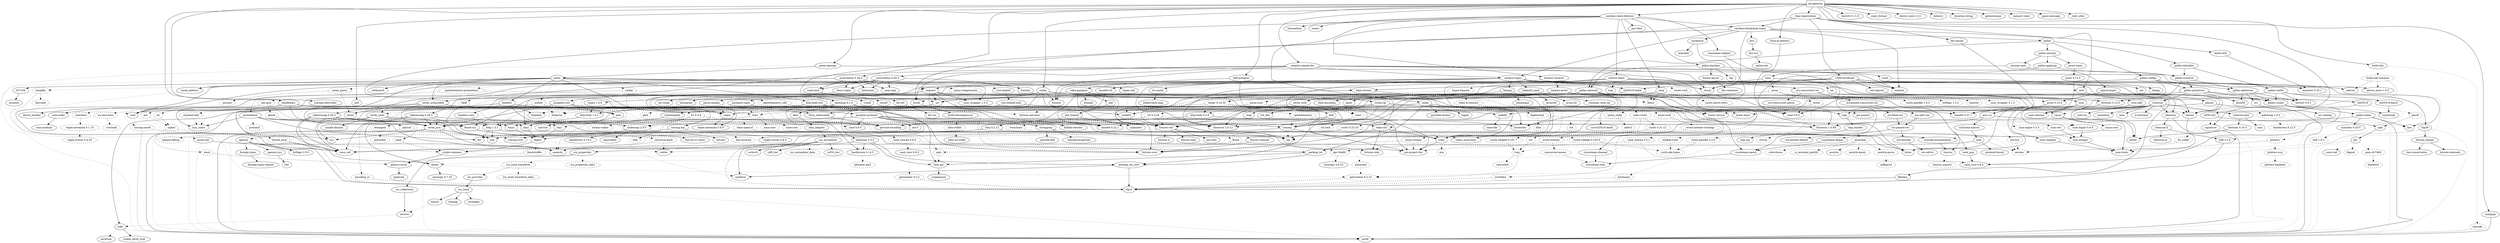 digraph {
    0 [ label = "cat-gateway" shape = box]
    1 [ label = "anyhow" ]
    2 [ label = "base64 0.22.1" ]
    3 [ label = "bb8" ]
    4 [ label = "bb8-postgres" ]
    5 [ label = "bech32 0.11.0" ]
    6 [ label = "blake2b_simd" ]
    7 [ label = "build-info" ]
    8 [ label = "bytes" ]
    9 [ label = "c509-certificate" ]
    10 [ label = "cardano-blockchain-types" ]
    11 [ label = "cardano-chain-follower" ]
    12 [ label = "catalyst-signed-doc" ]
    13 [ label = "catalyst-types" ]
    14 [ label = "chrono" ]
    15 [ label = "clap" ]
    16 [ label = "const_format" ]
    17 [ label = "cpu-time" ]
    18 [ label = "crossbeam-skiplist" ]
    19 [ label = "dashmap 6.1.0" ]
    20 [ label = "derive_more 2.0.1" ]
    21 [ label = "dotenvy" ]
    22 [ label = "duration-string" ]
    23 [ label = "ed25519-dalek" ]
    24 [ label = "futures" ]
    25 [ label = "gethostname" ]
    26 [ label = "handlebars" ]
    27 [ label = "hex" ]
    28 [ label = "jsonschema 0.26.2" ]
    29 [ label = "local-ip-address" ]
    30 [ label = "memory-stats" ]
    31 [ label = "mime" ]
    32 [ label = "minijinja" ]
    33 [ label = "moka" ]
    34 [ label = "num-bigint 0.4.6" ]
    35 [ label = "num-traits" ]
    36 [ label = "oid-registry" ]
    37 [ label = "openssl" ]
    38 [ label = "pallas" ]
    39 [ label = "pallas-traverse" ]
    40 [ label = "panic-message" ]
    41 [ label = "poem" ]
    42 [ label = "poem-openapi" ]
    43 [ label = "prometheus" ]
    44 [ label = "rand 0.8.5" ]
    45 [ label = "rayon" ]
    46 [ label = "rbac-registration" ]
    47 [ label = "regex" ]
    48 [ label = "rust-embed" ]
    49 [ label = "scylla" ]
    50 [ label = "serde" ]
    51 [ label = "serde_json" ]
    52 [ label = "stats_alloc" ]
    53 [ label = "strum" ]
    54 [ label = "thiserror 1.0.69" ]
    55 [ label = "tokio" ]
    56 [ label = "tokio-postgres" ]
    57 [ label = "tracing" ]
    58 [ label = "tracing-subscriber" ]
    59 [ label = "ulid" ]
    60 [ label = "url" ]
    61 [ label = "uuid" ]
    62 [ label = "x509-cert" ]
    63 [ label = "futures-util" ]
    64 [ label = "parking_lot" ]
    65 [ label = "arrayref" ]
    66 [ label = "arrayvec" ]
    67 [ label = "constant_time_eq" ]
    68 [ label = "bincode" style = dashed]
    69 [ label = "build-info-common" style = dashed]
    70 [ label = "asn1-rs" ]
    71 [ label = "bimap" ]
    72 [ label = "minicbor 0.25.1" ]
    73 [ label = "oid" ]
    74 [ label = "once_cell" ]
    75 [ label = "thiserror 2.0.12" ]
    76 [ label = "cbork-utils" ]
    77 [ label = "dirs" ]
    78 [ label = "ouroboros" ]
    79 [ label = "crossbeam-channel" ]
    80 [ label = "crossbeam-epoch" ]
    81 [ label = "hickory-resolver" ]
    82 [ label = "http 1.3.1" ]
    83 [ label = "humantime" ]
    84 [ label = "memx" ]
    85 [ label = "mithril-client" ]
    86 [ label = "pallas-crypto" ]
    87 [ label = "pallas-hardano" ]
    88 [ label = "tar" ]
    89 [ label = "tracing-log" ]
    90 [ label = "ureq" ]
    91 [ label = "zstd" ]
    92 [ label = "brotli" ]
    93 [ label = "coset" ]
    94 [ label = "jsonpath-rust" ]
    95 [ label = "jsonschema 0.28.3" ]
    96 [ label = "base64-url" ]
    97 [ label = "fluent-uri" ]
    98 [ label = "fmmap" ]
    99 [ label = "orx-concurrent-vec" ]
    100 [ label = "clap_builder" ]
    101 [ label = "crossbeam-utils" ]
    102 [ label = "cfg-if" ]
    103 [ label = "hashbrown 0.14.5" ]
    104 [ label = "lock_api" ]
    105 [ label = "parking_lot_core" ]
    106 [ label = "curve25519-dalek" ]
    107 [ label = "ed25519" ]
    108 [ label = "rand_core 0.6.4" ]
    109 [ label = "sha2" ]
    110 [ label = "subtle" ]
    111 [ label = "zeroize" style = dashed]
    112 [ label = "futures-channel" ]
    113 [ label = "futures-core" ]
    114 [ label = "futures-executor" style = dashed]
    115 [ label = "futures-io" ]
    116 [ label = "futures-sink" ]
    117 [ label = "futures-task" ]
    118 [ label = "derive_builder" ]
    119 [ label = "log" ]
    120 [ label = "num-order" ]
    121 [ label = "pest" ]
    122 [ label = "ahash" ]
    123 [ label = "bytecount" ]
    124 [ label = "email_address" ]
    125 [ label = "fancy-regex" ]
    126 [ label = "fraction" ]
    127 [ label = "idna" ]
    128 [ label = "itoa" ]
    129 [ label = "num-cmp" ]
    130 [ label = "percent-encoding" ]
    131 [ label = "referencing 0.26.2" ]
    132 [ label = "regex-syntax 0.8.5" ]
    133 [ label = "reqwest" ]
    134 [ label = "uuid-simd" ]
    135 [ label = "async-lock" style = dashed]
    136 [ label = "event-listener" style = dashed]
    137 [ label = "portable-atomic" ]
    138 [ label = "smallvec" ]
    139 [ label = "tagptr" ]
    140 [ label = "num-integer" ]
    141 [ label = "bitflags 2.9.0" ]
    142 [ label = "foreign-types" ]
    143 [ label = "libc" ]
    144 [ label = "openssl-sys" ]
    145 [ label = "pallas-addresses" ]
    146 [ label = "pallas-codec" ]
    147 [ label = "pallas-configs" ]
    148 [ label = "pallas-network" ]
    149 [ label = "pallas-primitives" ]
    150 [ label = "pallas-txbuilder" ]
    151 [ label = "pallas-utxorpc" ]
    152 [ label = "itertools 0.13.0" ]
    153 [ label = "async-compression" style = dashed]
    154 [ label = "cookie" style = dashed]
    155 [ label = "headers" ]
    156 [ label = "http-body-util" ]
    157 [ label = "hyper 1.6.0" ]
    158 [ label = "hyper-util" ]
    159 [ label = "mime_guess" style = dashed]
    160 [ label = "multer" style = dashed]
    161 [ label = "opentelemetry" style = dashed]
    162 [ label = "opentelemetry-prometheus" style = dashed]
    163 [ label = "pin-project-lite" ]
    164 [ label = "quick-xml" ]
    165 [ label = "rfc7239" ]
    166 [ label = "serde_urlencoded" ]
    167 [ label = "serde_yaml" ]
    168 [ label = "sync_wrapper 1.0.2" ]
    169 [ label = "tempfile" style = dashed]
    170 [ label = "time" style = dashed]
    171 [ label = "tokio-stream" ]
    172 [ label = "tokio-util" ]
    173 [ label = "wildmatch" ]
    174 [ label = "derive_more 1.0.0" ]
    175 [ label = "indexmap 2.8.0" ]
    176 [ label = "fnv" ]
    177 [ label = "lazy_static" ]
    178 [ label = "memchr" ]
    179 [ label = "protobuf" style = dashed]
    180 [ label = "rand_chacha 0.3.1" style = dashed]
    181 [ label = "either" ]
    182 [ label = "rayon-core" ]
    183 [ label = "der-parser" ]
    184 [ label = "aho-corasick" style = dashed]
    185 [ label = "regex-automata 0.4.9" ]
    186 [ label = "rust-embed-utils" ]
    187 [ label = "walkdir" ]
    188 [ label = "arc-swap" ]
    189 [ label = "byteorder" ]
    190 [ label = "dashmap 5.5.3" ]
    191 [ label = "histogram" ]
    192 [ label = "lz4_flex" ]
    193 [ label = "rand_pcg" ]
    194 [ label = "scylla-cql" ]
    195 [ label = "snap" ]
    196 [ label = "socket2" ]
    197 [ label = "tokio-openssl" style = dashed]
    198 [ label = "ryu" ]
    199 [ label = "mio" style = dashed]
    200 [ label = "fallible-iterator" ]
    201 [ label = "phf" ]
    202 [ label = "postgres-protocol" ]
    203 [ label = "postgres-types" ]
    204 [ label = "rand 0.9.0" ]
    205 [ label = "whoami" ]
    206 [ label = "tracing-core" ]
    207 [ label = "matchers" style = dashed]
    208 [ label = "nu-ansi-term" style = dashed]
    209 [ label = "sharded-slab" style = dashed]
    210 [ label = "thread_local" style = dashed]
    211 [ label = "tracing-serde" style = dashed]
    212 [ label = "form_urlencoded" ]
    213 [ label = "const-oid" ]
    214 [ label = "der" ]
    215 [ label = "sha1" ]
    216 [ label = "signature" ]
    217 [ label = "spki" ]
    218 [ label = "tls_codec" style = dashed]
    219 [ label = "pin-utils" ]
    220 [ label = "slab" style = dashed]
    221 [ label = "semver" ]
    222 [ label = "nom" ]
    223 [ label = "rusticata-macros" ]
    224 [ label = "half 2.5.0" ]
    225 [ label = "dirs-sys" ]
    226 [ label = "aliasable" ]
    227 [ label = "static_assertions" ]
    228 [ label = "hickory-proto" ]
    229 [ label = "lru-cache" ]
    230 [ label = "resolv-conf" style = dashed]
    231 [ label = "rustls 0.21.12" style = dashed]
    232 [ label = "tokio-rustls" style = dashed]
    233 [ label = "flate2" style = dashed]
    234 [ label = "flume" style = dashed]
    235 [ label = "slog" ]
    236 [ label = "cryptoxide" ]
    237 [ label = "binary-layout" ]
    238 [ label = "tap" ]
    239 [ label = "filetime" ]
    240 [ label = "rustls 0.23.25" style = dashed]
    241 [ label = "rustls-native-certs" style = dashed]
    242 [ label = "rustls-pki-types" style = dashed]
    243 [ label = "webpki-roots" style = dashed]
    244 [ label = "zstd-safe" ]
    245 [ label = "alloc-no-stdlib" ]
    246 [ label = "alloc-stdlib" style = dashed]
    247 [ label = "brotli-decompressor" ]
    248 [ label = "ciborium" ]
    249 [ label = "ciborium-io" ]
    250 [ label = "referencing 0.28.3" ]
    251 [ label = "borrow-or-share" ]
    252 [ label = "ref-cast" ]
    253 [ label = "fs4" style = dashed]
    254 [ label = "memmap2" ]
    255 [ label = "parse-display" ]
    256 [ label = "orx-concurrent-option" ]
    257 [ label = "orx-fixed-vec" ]
    258 [ label = "orx-pinned-concurrent-col" ]
    259 [ label = "orx-pinned-vec" ]
    260 [ label = "orx-pseudo-default" ]
    261 [ label = "orx-split-vec" ]
    262 [ label = "anstream" style = dashed]
    263 [ label = "anstyle" ]
    264 [ label = "clap_lex" ]
    265 [ label = "strsim" style = dashed]
    266 [ label = "allocator-api2" style = dashed]
    267 [ label = "scopeguard" ]
    268 [ label = "digest" ]
    269 [ label = "pkcs8" style = dashed]
    270 [ label = "getrandom 0.2.15" style = dashed]
    271 [ label = "num-modular" ]
    272 [ label = "ucd-trie" ]
    273 [ label = "zerocopy 0.7.35" ]
    274 [ label = "bit-set" ]
    275 [ label = "num" ]
    276 [ label = "idna_adapter" ]
    277 [ label = "utf8_iter" ]
    278 [ label = "tower-service" ]
    279 [ label = "outref" ]
    280 [ label = "vsimd" ]
    281 [ label = "event-listener-strategy" style = dashed]
    282 [ label = "concurrent-queue" style = dashed]
    283 [ label = "foreign-types-shared" ]
    284 [ label = "base58" ]
    285 [ label = "bech32 0.9.1" ]
    286 [ label = "crc" ]
    287 [ label = "minicbor 0.20.0" ]
    288 [ label = "num-rational" ]
    289 [ label = "serde_with" ]
    290 [ label = "criterion" ]
    291 [ label = "pallas-wallet" ]
    292 [ label = "pallas-applying" ]
    293 [ label = "prost-types" ]
    294 [ label = "utxorpc-spec" ]
    295 [ label = "aes-gcm" style = dashed]
    296 [ label = "hkdf" style = dashed]
    297 [ label = "hmac" ]
    298 [ label = "base64 0.21.7" ]
    299 [ label = "headers-core" ]
    300 [ label = "httpdate" ]
    301 [ label = "http-body 1.0.1" ]
    302 [ label = "h2 0.4.8" style = dashed]
    303 [ label = "httparse" style = dashed]
    304 [ label = "want" style = dashed]
    305 [ label = "unicase" style = dashed]
    306 [ label = "encoding_rs" style = dashed]
    307 [ label = "spin" style = dashed]
    308 [ label = "opentelemetry_sdk" style = dashed]
    309 [ label = "uncased" ]
    310 [ label = "unsafe-libyaml" ]
    311 [ label = "fastrand" style = dashed]
    312 [ label = "deranged" style = dashed]
    313 [ label = "num-conv" style = dashed]
    314 [ label = "powerfmt" style = dashed]
    315 [ label = "time-core" style = dashed]
    316 [ label = "equivalent" ]
    317 [ label = "hashbrown 0.15.2" ]
    318 [ label = "ppv-lite86" style = dashed]
    319 [ label = "crossbeam-deque" ]
    320 [ label = "same-file" ]
    321 [ label = "twox-hash" style = dashed]
    322 [ label = "bigdecimal" style = dashed]
    323 [ label = "num-bigint 0.3.3" style = dashed]
    324 [ label = "secrecy" style = dashed]
    325 [ label = "stable_deref_trait" ]
    326 [ label = "yoke" ]
    327 [ label = "phf_shared" ]
    328 [ label = "md-5" ]
    329 [ label = "stringprep" ]
    330 [ label = "rand_chacha 0.9.0" style = dashed]
    331 [ label = "rand_core 0.9.3" ]
    332 [ label = "zerocopy 0.8.23" ]
    333 [ label = "regex-automata 0.1.10" style = dashed]
    334 [ label = "overload" style = dashed]
    335 [ label = "flagset" style = dashed]
    336 [ label = "pem-rfc7468" style = dashed]
    337 [ label = "base64ct" style = dashed]
    338 [ label = "minimal-lexical" ]
    339 [ label = "option-ext" ]
    340 [ label = "data-encoding" ]
    341 [ label = "ipnet" ]
    342 [ label = "rustls-pemfile 1.0.4" style = dashed]
    343 [ label = "tinyvec" ]
    344 [ label = "linked-hash-map" ]
    345 [ label = "hostname" style = dashed]
    346 [ label = "ring" style = dashed]
    347 [ label = "rustls-webpki 0.101.7" style = dashed]
    348 [ label = "sct" style = dashed]
    349 [ label = "crc32fast" style = dashed]
    350 [ label = "miniz_oxide" style = dashed]
    351 [ label = "nanorand" style = dashed]
    352 [ label = "doc-comment" ]
    353 [ label = "rustls-webpki 0.103.0" style = dashed]
    354 [ label = "rustls-pemfile 2.2.0" style = dashed]
    355 [ label = "zstd-sys" ]
    356 [ label = "ciborium-ll" ]
    357 [ label = "orx-iterable" ]
    358 [ label = "anstyle-parse" style = dashed]
    359 [ label = "anstyle-query" style = dashed]
    360 [ label = "colorchoice" style = dashed]
    361 [ label = "is_terminal_polyfill" style = dashed]
    362 [ label = "utf8parse" style = dashed]
    363 [ label = "block-buffer" style = dashed]
    364 [ label = "crypto-common" ]
    365 [ label = "bit-vec" ]
    366 [ label = "num-complex" ]
    367 [ label = "num-iter" ]
    368 [ label = "icu_normalizer" ]
    369 [ label = "icu_properties" ]
    370 [ label = "crc-catalog" ]
    371 [ label = "half 1.8.3" style = dashed]
    372 [ label = "indexmap 1.9.3" style = dashed]
    373 [ label = "anes" ]
    374 [ label = "cast" ]
    375 [ label = "criterion-plot" ]
    376 [ label = "is-terminal" ]
    377 [ label = "itertools 0.10.5" ]
    378 [ label = "oorandom" ]
    379 [ label = "plotters" style = dashed]
    380 [ label = "tinytemplate" ]
    381 [ label = "bip39" ]
    382 [ label = "ed25519-bip32" ]
    383 [ label = "prost 0.13.5" ]
    384 [ label = "pbjson" ]
    385 [ label = "pbjson-types" ]
    386 [ label = "prost 0.12.6" ]
    387 [ label = "tonic" ]
    388 [ label = "aead" style = dashed]
    389 [ label = "aes" style = dashed]
    390 [ label = "cipher" style = dashed]
    391 [ label = "ctr" style = dashed]
    392 [ label = "ghash" style = dashed]
    393 [ label = "atomic-waker" style = dashed]
    394 [ label = "try-lock" style = dashed]
    395 [ label = "glob" style = dashed]
    396 [ label = "libm" style = dashed]
    397 [ label = "zerofrom" ]
    398 [ label = "siphasher" ]
    399 [ label = "unicode-bidi" ]
    400 [ label = "unicode-normalization" ]
    401 [ label = "unicode-properties" ]
    402 [ label = "getrandom 0.3.2" style = dashed]
    403 [ label = "regex-syntax 0.6.29" style = dashed]
    404 [ label = "tinyvec_macros" style = dashed]
    405 [ label = "untrusted" style = dashed]
    406 [ label = "adler2" style = dashed]
    407 [ label = "orx-self-or" ]
    408 [ label = "generic-array" ]
    409 [ label = "typenum" ]
    410 [ label = "icu_collections" ]
    411 [ label = "icu_normalizer_data" style = dashed]
    412 [ label = "icu_provider" ]
    413 [ label = "utf16_iter" ]
    414 [ label = "write16" ]
    415 [ label = "zerovec" ]
    416 [ label = "icu_locid_transform" style = dashed]
    417 [ label = "icu_properties_data" style = dashed]
    418 [ label = "tinystr" ]
    419 [ label = "hashbrown 0.12.3" style = dashed]
    420 [ label = "plotters-backend" style = dashed]
    421 [ label = "plotters-svg" style = dashed]
    422 [ label = "bitcoin_hashes" ]
    423 [ label = "async-stream" style = dashed]
    424 [ label = "axum" style = dashed]
    425 [ label = "h2 0.3.26" style = dashed]
    426 [ label = "http 0.2.12" ]
    427 [ label = "http-body 0.4.6" ]
    428 [ label = "hyper 0.14.32" style = dashed]
    429 [ label = "hyper-timeout" style = dashed]
    430 [ label = "pin-project" ]
    431 [ label = "tower" style = dashed]
    432 [ label = "tower-layer" ]
    433 [ label = "inout" style = dashed]
    434 [ label = "opaque-debug" style = dashed]
    435 [ label = "polyval" style = dashed]
    436 [ label = "icu_locid" ]
    437 [ label = "writeable" ]
    438 [ label = "icu_locid_transform_data" style = dashed]
    439 [ label = "bitcoin-internals" ]
    440 [ label = "hex-conservative" ]
    441 [ label = "axum-core" style = dashed]
    442 [ label = "bitflags 1.3.2" style = dashed]
    443 [ label = "matchit" style = dashed]
    444 [ label = "sync_wrapper 0.1.2" style = dashed]
    445 [ label = "tokio-io-timeout" style = dashed]
    446 [ label = "universal-hash" style = dashed]
    447 [ label = "litemap" ]
    0 -> 4 [ ]
    0 -> 5 [ ]
    0 -> 7 [ ]
    0 -> 11 [ ]
    0 -> 12 [ ]
    0 -> 16 [ ]
    0 -> 20 [ ]
    0 -> 21 [ ]
    0 -> 22 [ ]
    0 -> 25 [ ]
    0 -> 26 [ ]
    0 -> 28 [ ]
    0 -> 29 [ ]
    0 -> 30 [ ]
    0 -> 32 [ ]
    0 -> 40 [ ]
    0 -> 42 [ ]
    0 -> 46 [ ]
    0 -> 49 [ ]
    0 -> 52 [ ]
    0 -> 58 [ ]
    0 -> 59 [ ]
    3 -> 63 [ ]
    3 -> 55 [ ]
    4 -> 3 [ ]
    4 -> 56 [ ]
    6 -> 65 [ ]
    6 -> 66 [ ]
    6 -> 67 [ ]
    7 -> 68 [ style = dotted]
    7 -> 69 [ style = dotted]
    9 -> 1 [ ]
    9 -> 71 [ ]
    9 -> 23 [ ]
    9 -> 27 [ ]
    9 -> 72 [ ]
    9 -> 73 [ ]
    9 -> 36 [ ]
    9 -> 74 [ ]
    9 -> 47 [ ]
    9 -> 53 [ ]
    9 -> 75 [ ]
    10 -> 1 [ ]
    10 -> 13 [ ]
    10 -> 76 [ ]
    10 -> 19 [ ]
    10 -> 77 [ ]
    10 -> 78 [ ]
    10 -> 38 [ ]
    10 -> 53 [ ]
    11 -> 10 [ ]
    11 -> 17 [ ]
    11 -> 18 [ ]
    11 -> 81 [ ]
    11 -> 83 [ ]
    11 -> 84 [ ]
    11 -> 85 [ ]
    11 -> 33 [ ]
    11 -> 87 [ ]
    11 -> 89 [ ]
    11 -> 90 [ ]
    12 -> 1 [ ]
    12 -> 92 [ ]
    12 -> 13 [ ]
    12 -> 15 [ ]
    12 -> 93 [ ]
    12 -> 24 [ ]
    12 -> 94 [ ]
    12 -> 95 [ ]
    12 -> 53 [ ]
    13 -> 96 [ ]
    13 -> 6 [ ]
    13 -> 14 [ ]
    13 -> 23 [ ]
    13 -> 97 [ ]
    13 -> 98 [ ]
    13 -> 72 [ ]
    13 -> 99 [ ]
    13 -> 86 [ ]
    13 -> 75 [ ]
    13 -> 57 [ ]
    13 -> 61 [ ]
    14 -> 35 [ ]
    14 -> 50 [ style = dotted]
    15 -> 100 [ ]
    18 -> 80 [ ]
    19 -> 103 [ ]
    19 -> 104 [ ]
    19 -> 74 [ ]
    19 -> 105 [ ]
    19 -> 45 [ style = dotted]
    23 -> 106 [ ]
    23 -> 107 [ ]
    23 -> 109 [ ]
    24 -> 114 [ style = dotted]
    26 -> 118 [ ]
    26 -> 119 [ ]
    26 -> 120 [ ]
    26 -> 121 [ ]
    26 -> 51 [ ]
    28 -> 123 [ ]
    28 -> 124 [ ]
    28 -> 125 [ ]
    28 -> 126 [ ]
    28 -> 129 [ ]
    28 -> 131 [ ]
    28 -> 133 [ style = dotted]
    28 -> 134 [ ]
    29 -> 54 [ ]
    32 -> 50 [ ]
    33 -> 135 [ style = dotted]
    33 -> 79 [ ]
    33 -> 80 [ ]
    33 -> 63 [ style = dotted]
    33 -> 64 [ ]
    33 -> 137 [ ]
    33 -> 139 [ ]
    33 -> 54 [ ]
    33 -> 61 [ ]
    34 -> 140 [ ]
    36 -> 70 [ ]
    37 -> 141 [ ]
    37 -> 102 [ ]
    37 -> 142 [ ]
    37 -> 74 [ ]
    37 -> 144 [ ]
    38 -> 147 [ ]
    38 -> 148 [ ]
    38 -> 150 [ ]
    38 -> 151 [ ]
    39 -> 152 [ ]
    39 -> 145 [ ]
    39 -> 149 [ ]
    41 -> 153 [ style = dotted]
    41 -> 14 [ style = dotted]
    41 -> 154 [ style = dotted]
    41 -> 155 [ ]
    41 -> 27 [ style = dotted]
    41 -> 156 [ ]
    41 -> 158 [ ]
    41 -> 159 [ style = dotted]
    41 -> 160 [ style = dotted]
    41 -> 162 [ style = dotted]
    41 -> 164 [ style = dotted]
    41 -> 47 [ ]
    41 -> 165 [ ]
    41 -> 48 [ style = dotted]
    41 -> 51 [ ]
    41 -> 166 [ ]
    41 -> 167 [ style = dotted]
    41 -> 168 [ ]
    41 -> 169 [ style = dotted]
    41 -> 171 [ style = dotted]
    41 -> 173 [ ]
    42 -> 174 [ ]
    42 -> 41 [ ]
    42 -> 60 [ style = dotted]
    42 -> 61 [ style = dotted]
    43 -> 176 [ ]
    43 -> 177 [ ]
    43 -> 178 [ ]
    43 -> 64 [ ]
    43 -> 179 [ style = dotted]
    43 -> 54 [ ]
    44 -> 180 [ style = dotted]
    45 -> 181 [ ]
    45 -> 182 [ ]
    46 -> 92 [ ]
    46 -> 9 [ ]
    46 -> 10 [ ]
    46 -> 183 [ ]
    46 -> 62 [ ]
    46 -> 91 [ ]
    47 -> 185 [ ]
    48 -> 186 [ ]
    49 -> 188 [ ]
    49 -> 2 [ style = dotted]
    49 -> 190 [ ]
    49 -> 24 [ ]
    49 -> 191 [ ]
    49 -> 152 [ ]
    49 -> 177 [ ]
    49 -> 44 [ ]
    49 -> 193 [ ]
    49 -> 194 [ ]
    49 -> 167 [ style = dotted]
    49 -> 196 [ ]
    49 -> 197 [ style = dotted]
    49 -> 57 [ ]
    49 -> 60 [ style = dotted]
    51 -> 128 [ ]
    51 -> 178 [ ]
    51 -> 198 [ ]
    51 -> 50 [ ]
    55 -> 8 [ style = dotted]
    55 -> 199 [ style = dotted]
    55 -> 64 [ style = dotted]
    55 -> 163 [ ]
    56 -> 63 [ ]
    56 -> 119 [ ]
    56 -> 130 [ ]
    56 -> 201 [ ]
    56 -> 203 [ ]
    56 -> 172 [ ]
    56 -> 205 [ ]
    57 -> 119 [ style = dotted]
    57 -> 163 [ ]
    57 -> 206 [ ]
    58 -> 207 [ style = dotted]
    58 -> 208 [ style = dotted]
    58 -> 47 [ style = dotted]
    58 -> 51 [ style = dotted]
    58 -> 209 [ style = dotted]
    58 -> 138 [ style = dotted]
    58 -> 210 [ style = dotted]
    58 -> 170 [ style = dotted]
    58 -> 57 [ style = dotted]
    58 -> 89 [ style = dotted]
    58 -> 211 [ style = dotted]
    59 -> 204 [ style = dotted]
    59 -> 61 [ style = dotted]
    60 -> 212 [ ]
    60 -> 127 [ ]
    61 -> 50 [ style = dotted]
    62 -> 215 [ style = dotted]
    62 -> 216 [ style = dotted]
    62 -> 217 [ ]
    62 -> 218 [ style = dotted]
    63 -> 112 [ style = dotted]
    63 -> 115 [ style = dotted]
    63 -> 117 [ ]
    63 -> 178 [ style = dotted]
    63 -> 163 [ ]
    63 -> 219 [ ]
    63 -> 220 [ style = dotted]
    64 -> 104 [ ]
    64 -> 105 [ ]
    68 -> 50 [ style = dashed]
    69 -> 14 [ style = dashed]
    69 -> 174 [ style = dashed]
    69 -> 221 [ style = dashed]
    70 -> 35 [ ]
    70 -> 223 [ ]
    70 -> 54 [ ]
    72 -> 224 [ style = dotted]
    76 -> 72 [ ]
    77 -> 225 [ ]
    78 -> 226 [ ]
    78 -> 227 [ ]
    79 -> 101 [ ]
    80 -> 101 [ ]
    81 -> 228 [ ]
    81 -> 229 [ ]
    81 -> 230 [ style = dotted]
    82 -> 8 [ ]
    82 -> 176 [ ]
    82 -> 128 [ ]
    85 -> 1 [ ]
    85 -> 14 [ ]
    85 -> 233 [ style = dotted]
    85 -> 234 [ style = dotted]
    85 -> 24 [ ]
    85 -> 133 [ ]
    85 -> 221 [ ]
    85 -> 235 [ ]
    85 -> 53 [ ]
    85 -> 88 [ style = dotted]
    85 -> 75 [ ]
    85 -> 55 [ ]
    85 -> 61 [ ]
    85 -> 91 [ style = dotted]
    86 -> 236 [ ]
    86 -> 146 [ ]
    86 -> 108 [ ]
    87 -> 237 [ ]
    87 -> 148 [ ]
    87 -> 39 [ ]
    87 -> 238 [ ]
    88 -> 239 [ ]
    89 -> 119 [ ]
    89 -> 206 [ ]
    90 -> 2 [ ]
    90 -> 233 [ style = dotted]
    90 -> 240 [ style = dotted]
    90 -> 241 [ style = dotted]
    90 -> 60 [ ]
    90 -> 243 [ style = dotted]
    91 -> 244 [ ]
    92 -> 247 [ ]
    93 -> 248 [ ]
    94 -> 121 [ ]
    94 -> 47 [ ]
    94 -> 51 [ ]
    95 -> 123 [ ]
    95 -> 124 [ ]
    95 -> 125 [ ]
    95 -> 126 [ ]
    95 -> 129 [ ]
    95 -> 250 [ ]
    95 -> 133 [ style = dotted]
    95 -> 134 [ ]
    96 -> 2 [ ]
    97 -> 251 [ ]
    97 -> 252 [ ]
    97 -> 50 [ style = dotted]
    98 -> 189 [ ]
    98 -> 253 [ style = dotted]
    98 -> 254 [ ]
    98 -> 255 [ ]
    99 -> 256 [ ]
    99 -> 258 [ ]
    99 -> 50 [ style = dotted]
    100 -> 262 [ style = dotted]
    100 -> 264 [ ]
    100 -> 265 [ style = dotted]
    103 -> 122 [ style = dotted]
    103 -> 266 [ style = dotted]
    104 -> 267 [ ]
    105 -> 102 [ ]
    105 -> 138 [ ]
    106 -> 268 [ style = dotted]
    106 -> 111 [ style = dotted]
    107 -> 269 [ style = dotted]
    107 -> 50 [ style = dotted]
    107 -> 216 [ ]
    108 -> 270 [ style = dotted]
    109 -> 268 [ ]
    112 -> 113 [ ]
    112 -> 116 [ style = dotted]
    114 -> 63 [ style = dashed]
    120 -> 271 [ ]
    121 -> 178 [ style = dotted]
    121 -> 75 [ style = dotted]
    121 -> 272 [ ]
    122 -> 270 [ style = dotted]
    122 -> 50 [ style = dotted]
    122 -> 273 [ ]
    124 -> 50 [ style = dotted]
    125 -> 274 [ ]
    125 -> 185 [ ]
    126 -> 177 [ style = dotted]
    126 -> 275 [ ]
    127 -> 276 [ ]
    131 -> 122 [ ]
    131 -> 97 [ ]
    131 -> 74 [ ]
    131 -> 130 [ ]
    131 -> 51 [ ]
    133 -> 2 [ ]
    133 -> 63 [ ]
    133 -> 82 [ ]
    133 -> 51 [ style = dotted]
    133 -> 166 [ ]
    133 -> 168 [ ]
    133 -> 278 [ ]
    133 -> 60 [ ]
    134 -> 279 [ ]
    134 -> 61 [ style = dotted]
    134 -> 280 [ ]
    135 -> 281 [ style = dashed]
    136 -> 282 [ style = dashed]
    136 -> 163 [ style = dashed]
    140 -> 35 [ ]
    142 -> 283 [ ]
    144 -> 143 [ ]
    145 -> 284 [ ]
    145 -> 285 [ ]
    145 -> 286 [ ]
    145 -> 86 [ ]
    146 -> 27 [ ]
    146 -> 287 [ ]
    146 -> 50 [ ]
    146 -> 54 [ ]
    147 -> 288 [ ]
    147 -> 145 [ ]
    147 -> 149 [ ]
    147 -> 289 [ ]
    148 -> 189 [ ]
    148 -> 152 [ ]
    148 -> 86 [ ]
    148 -> 44 [ ]
    148 -> 196 [ ]
    148 -> 55 [ ]
    148 -> 57 [ ]
    149 -> 284 [ ]
    149 -> 285 [ ]
    149 -> 290 [ ]
    149 -> 119 [ ]
    149 -> 86 [ ]
    150 -> 39 [ ]
    150 -> 291 [ ]
    151 -> 292 [ ]
    151 -> 293 [ ]
    151 -> 294 [ ]
    152 -> 181 [ ]
    153 -> 92 [ style = dotted]
    153 -> 233 [ style = dotted]
    153 -> 113 [ style = dashed]
    153 -> 178 [ style = dashed]
    153 -> 55 [ style = dotted]
    154 -> 295 [ style = dotted]
    154 -> 2 [ style = dotted]
    154 -> 296 [ style = dotted]
    154 -> 130 [ style = dotted]
    154 -> 44 [ style = dotted]
    154 -> 109 [ style = dotted]
    154 -> 170 [ style = dashed]
    155 -> 298 [ ]
    155 -> 299 [ ]
    155 -> 300 [ ]
    155 -> 31 [ ]
    155 -> 215 [ ]
    156 -> 113 [ ]
    156 -> 301 [ ]
    156 -> 163 [ ]
    157 -> 63 [ style = dotted]
    157 -> 302 [ style = dotted]
    157 -> 301 [ ]
    157 -> 303 [ style = dotted]
    157 -> 300 [ style = dotted]
    157 -> 304 [ style = dotted]
    158 -> 157 [ ]
    158 -> 196 [ style = dotted]
    158 -> 278 [ style = dotted]
    159 -> 31 [ style = dashed]
    159 -> 305 [ style = dashed]
    160 -> 306 [ style = dashed]
    160 -> 63 [ style = dashed]
    160 -> 82 [ style = dashed]
    160 -> 303 [ style = dashed]
    160 -> 31 [ style = dashed]
    160 -> 307 [ style = dashed]
    160 -> 55 [ style = dotted]
    161 -> 113 [ style = dotted]
    161 -> 116 [ style = dotted]
    161 -> 75 [ style = dotted]
    161 -> 57 [ style = dotted]
    162 -> 308 [ style = dashed]
    162 -> 43 [ style = dashed]
    164 -> 178 [ ]
    164 -> 50 [ style = dotted]
    165 -> 309 [ ]
    166 -> 212 [ ]
    166 -> 128 [ ]
    166 -> 198 [ ]
    166 -> 50 [ ]
    167 -> 175 [ ]
    167 -> 128 [ ]
    167 -> 198 [ ]
    167 -> 310 [ ]
    168 -> 113 [ style = dotted]
    169 -> 311 [ style = dashed]
    169 -> 74 [ style = dashed]
    170 -> 312 [ style = dashed]
    170 -> 128 [ style = dotted]
    170 -> 313 [ style = dashed]
    170 -> 315 [ style = dashed]
    171 -> 113 [ ]
    171 -> 55 [ ]
    172 -> 113 [ ]
    172 -> 116 [ ]
    172 -> 55 [ ]
    175 -> 316 [ ]
    175 -> 317 [ ]
    175 -> 50 [ style = dotted]
    180 -> 318 [ style = dashed]
    180 -> 108 [ style = dashed]
    182 -> 319 [ ]
    183 -> 70 [ ]
    184 -> 178 [ style = dotted]
    185 -> 184 [ style = dotted]
    185 -> 132 [ style = dotted]
    186 -> 109 [ ]
    186 -> 187 [ ]
    187 -> 320 [ ]
    190 -> 103 [ ]
    190 -> 104 [ ]
    190 -> 74 [ ]
    190 -> 105 [ ]
    192 -> 321 [ style = dotted]
    193 -> 108 [ ]
    194 -> 322 [ style = dotted]
    194 -> 189 [ ]
    194 -> 14 [ style = dotted]
    194 -> 192 [ ]
    194 -> 323 [ style = dotted]
    194 -> 324 [ style = dotted]
    194 -> 195 [ ]
    194 -> 75 [ ]
    194 -> 170 [ style = dotted]
    194 -> 55 [ ]
    194 -> 61 [ ]
    194 -> 326 [ ]
    197 -> 37 [ style = dashed]
    197 -> 55 [ style = dashed]
    201 -> 327 [ ]
    202 -> 2 [ ]
    202 -> 189 [ ]
    202 -> 8 [ ]
    202 -> 200 [ ]
    202 -> 297 [ ]
    202 -> 328 [ ]
    202 -> 178 [ ]
    202 -> 204 [ ]
    202 -> 109 [ ]
    202 -> 329 [ ]
    203 -> 14 [ style = dotted]
    203 -> 202 [ ]
    203 -> 51 [ style = dotted]
    203 -> 170 [ style = dotted]
    203 -> 61 [ style = dotted]
    204 -> 330 [ style = dotted]
    206 -> 74 [ style = dotted]
    207 -> 333 [ style = dashed]
    208 -> 334 [ style = dashed]
    209 -> 177 [ style = dashed]
    210 -> 102 [ style = dashed]
    210 -> 74 [ style = dashed]
    211 -> 50 [ style = dashed]
    211 -> 206 [ style = dashed]
    212 -> 130 [ ]
    214 -> 213 [ style = dotted]
    214 -> 335 [ style = dotted]
    214 -> 336 [ style = dotted]
    214 -> 111 [ style = dotted]
    215 -> 268 [ ]
    216 -> 108 [ style = dotted]
    217 -> 214 [ ]
    218 -> 111 [ style = dashed]
    221 -> 50 [ style = dotted]
    222 -> 178 [ ]
    222 -> 338 [ ]
    223 -> 222 [ ]
    224 -> 102 [ ]
    225 -> 339 [ ]
    228 -> 340 [ ]
    228 -> 63 [ ]
    228 -> 341 [ ]
    228 -> 44 [ ]
    228 -> 342 [ style = dotted]
    228 -> 54 [ ]
    228 -> 343 [ ]
    228 -> 232 [ style = dotted]
    228 -> 57 [ ]
    228 -> 60 [ ]
    229 -> 344 [ ]
    230 -> 345 [ style = dotted]
    231 -> 119 [ style = dotted]
    231 -> 347 [ style = dashed]
    231 -> 348 [ style = dashed]
    232 -> 231 [ style = dashed]
    232 -> 55 [ style = dashed]
    233 -> 349 [ style = dashed]
    233 -> 350 [ style = dotted]
    234 -> 113 [ style = dotted]
    234 -> 116 [ style = dotted]
    234 -> 351 [ style = dotted]
    234 -> 307 [ style = dashed]
    237 -> 352 [ ]
    239 -> 102 [ ]
    240 -> 119 [ style = dotted]
    240 -> 74 [ style = dashed]
    240 -> 353 [ style = dashed]
    240 -> 110 [ style = dashed]
    240 -> 111 [ style = dashed]
    241 -> 354 [ style = dashed]
    243 -> 242 [ style = dashed]
    244 -> 355 [ ]
    246 -> 245 [ style = dashed]
    247 -> 246 [ style = dotted]
    248 -> 356 [ ]
    248 -> 50 [ ]
    250 -> 122 [ ]
    250 -> 97 [ ]
    250 -> 74 [ ]
    250 -> 130 [ ]
    250 -> 51 [ ]
    253 -> 55 [ style = dotted]
    255 -> 47 [ style = dotted]
    257 -> 259 [ ]
    258 -> 257 [ ]
    258 -> 261 [ ]
    259 -> 357 [ ]
    259 -> 260 [ ]
    261 -> 259 [ ]
    262 -> 263 [ style = dashed]
    262 -> 358 [ style = dashed]
    262 -> 359 [ style = dotted]
    262 -> 360 [ style = dashed]
    262 -> 361 [ style = dashed]
    268 -> 363 [ style = dotted]
    268 -> 364 [ ]
    268 -> 110 [ style = dotted]
    269 -> 217 [ style = dashed]
    270 -> 102 [ style = dashed]
    274 -> 365 [ ]
    275 -> 366 [ ]
    275 -> 367 [ ]
    275 -> 288 [ ]
    276 -> 368 [ ]
    281 -> 136 [ style = dashed]
    282 -> 101 [ style = dashed]
    286 -> 370 [ ]
    287 -> 371 [ style = dotted]
    288 -> 34 [ style = dotted]
    289 -> 2 [ style = dotted]
    289 -> 14 [ style = dotted]
    289 -> 27 [ style = dotted]
    289 -> 372 [ style = dotted]
    289 -> 175 [ style = dotted]
    289 -> 51 [ style = dotted]
    289 -> 170 [ style = dotted]
    290 -> 373 [ ]
    290 -> 248 [ ]
    290 -> 15 [ ]
    290 -> 375 [ ]
    290 -> 376 [ ]
    290 -> 74 [ ]
    290 -> 378 [ ]
    290 -> 379 [ style = dotted]
    290 -> 45 [ style = dotted]
    290 -> 47 [ ]
    290 -> 380 [ ]
    290 -> 187 [ ]
    291 -> 285 [ ]
    291 -> 381 [ ]
    291 -> 382 [ ]
    291 -> 86 [ ]
    291 -> 44 [ ]
    292 -> 39 [ ]
    292 -> 44 [ ]
    293 -> 383 [ ]
    294 -> 385 [ ]
    294 -> 387 [ ]
    295 -> 388 [ style = dashed]
    295 -> 389 [ style = dotted]
    295 -> 391 [ style = dashed]
    295 -> 392 [ style = dashed]
    296 -> 297 [ style = dashed]
    297 -> 268 [ ]
    299 -> 82 [ ]
    301 -> 82 [ ]
    302 -> 393 [ style = dashed]
    302 -> 82 [ style = dashed]
    302 -> 175 [ style = dashed]
    302 -> 220 [ style = dashed]
    302 -> 172 [ style = dashed]
    302 -> 57 [ style = dashed]
    304 -> 394 [ style = dashed]
    306 -> 102 [ style = dashed]
    307 -> 104 [ style = dotted]
    308 -> 114 [ style = dashed]
    308 -> 395 [ style = dotted]
    308 -> 161 [ style = dashed]
    312 -> 314 [ style = dotted]
    312 -> 50 [ style = dotted]
    318 -> 332 [ style = dashed]
    319 -> 80 [ ]
    321 -> 102 [ style = dashed]
    321 -> 227 [ style = dashed]
    322 -> 396 [ style = dashed]
    322 -> 34 [ style = dashed]
    323 -> 140 [ style = dashed]
    324 -> 111 [ style = dashed]
    326 -> 50 [ style = dotted]
    326 -> 325 [ ]
    326 -> 397 [ style = dotted]
    327 -> 398 [ ]
    328 -> 268 [ ]
    329 -> 399 [ ]
    329 -> 400 [ ]
    329 -> 401 [ ]
    330 -> 318 [ style = dashed]
    330 -> 331 [ style = dashed]
    331 -> 402 [ style = dotted]
    333 -> 403 [ style = dotted]
    336 -> 337 [ style = dashed]
    342 -> 298 [ style = dashed]
    343 -> 404 [ style = dotted]
    345 -> 102 [ style = dashed]
    346 -> 270 [ style = dashed]
    346 -> 405 [ style = dashed]
    347 -> 346 [ style = dashed]
    348 -> 346 [ style = dashed]
    349 -> 102 [ style = dashed]
    350 -> 406 [ style = dashed]
    351 -> 270 [ style = dotted]
    353 -> 346 [ style = dotted]
    353 -> 242 [ style = dashed]
    354 -> 242 [ style = dashed]
    356 -> 249 [ ]
    356 -> 224 [ ]
    357 -> 407 [ ]
    358 -> 362 [ style = dotted]
    363 -> 408 [ style = dashed]
    364 -> 408 [ ]
    364 -> 108 [ style = dotted]
    366 -> 35 [ ]
    367 -> 140 [ ]
    368 -> 411 [ style = dotted]
    368 -> 369 [ ]
    368 -> 138 [ ]
    368 -> 413 [ ]
    368 -> 277 [ ]
    368 -> 414 [ ]
    369 -> 410 [ ]
    369 -> 416 [ style = dotted]
    369 -> 417 [ style = dotted]
    372 -> 419 [ style = dashed]
    372 -> 50 [ style = dotted]
    375 -> 374 [ ]
    375 -> 377 [ ]
    377 -> 181 [ ]
    379 -> 35 [ style = dashed]
    379 -> 421 [ style = dotted]
    380 -> 51 [ ]
    381 -> 422 [ ]
    381 -> 108 [ style = dotted]
    381 -> 50 [ style = dotted]
    381 -> 400 [ style = dotted]
    382 -> 236 [ ]
    383 -> 8 [ ]
    384 -> 298 [ ]
    384 -> 50 [ ]
    385 -> 14 [ ]
    385 -> 384 [ ]
    385 -> 386 [ ]
    386 -> 8 [ ]
    387 -> 423 [ style = dotted]
    387 -> 424 [ style = dotted]
    387 -> 298 [ ]
    387 -> 429 [ style = dotted]
    387 -> 386 [ style = dotted]
    387 -> 171 [ ]
    388 -> 364 [ style = dashed]
    389 -> 390 [ style = dashed]
    390 -> 364 [ style = dashed]
    390 -> 433 [ style = dashed]
    391 -> 390 [ style = dashed]
    392 -> 435 [ style = dashed]
    400 -> 343 [ ]
    402 -> 102 [ style = dashed]
    408 -> 409 [ ]
    410 -> 415 [ ]
    412 -> 436 [ ]
    415 -> 326 [ style = dotted]
    416 -> 438 [ style = dotted]
    416 -> 412 [ style = dashed]
    418 -> 415 [ style = dotted]
    421 -> 420 [ style = dashed]
    422 -> 439 [ ]
    422 -> 440 [ ]
    423 -> 113 [ style = dashed]
    423 -> 163 [ style = dashed]
    424 -> 441 [ style = dashed]
    424 -> 442 [ style = dashed]
    424 -> 428 [ style = dashed]
    424 -> 443 [ style = dashed]
    424 -> 130 [ style = dashed]
    424 -> 444 [ style = dashed]
    424 -> 431 [ style = dashed]
    425 -> 63 [ style = dashed]
    425 -> 426 [ style = dashed]
    425 -> 175 [ style = dashed]
    425 -> 172 [ style = dashed]
    425 -> 57 [ style = dashed]
    426 -> 8 [ ]
    426 -> 176 [ ]
    426 -> 128 [ ]
    427 -> 426 [ ]
    427 -> 163 [ ]
    428 -> 425 [ style = dotted]
    428 -> 427 [ style = dashed]
    428 -> 303 [ style = dashed]
    428 -> 300 [ style = dashed]
    428 -> 196 [ style = dotted]
    428 -> 278 [ style = dashed]
    428 -> 304 [ style = dashed]
    429 -> 428 [ style = dashed]
    429 -> 445 [ style = dashed]
    431 -> 63 [ style = dotted]
    431 -> 372 [ style = dotted]
    431 -> 430 [ style = dotted]
    431 -> 44 [ style = dotted]
    431 -> 172 [ style = dotted]
    431 -> 432 [ style = dashed]
    431 -> 278 [ style = dashed]
    431 -> 57 [ style = dotted]
    433 -> 408 [ style = dashed]
    435 -> 434 [ style = dashed]
    435 -> 446 [ style = dashed]
    436 -> 447 [ ]
    436 -> 418 [ ]
    436 -> 437 [ ]
    441 -> 63 [ style = dashed]
    441 -> 427 [ style = dashed]
    441 -> 31 [ style = dashed]
    441 -> 432 [ style = dashed]
    441 -> 278 [ style = dashed]
    445 -> 55 [ style = dashed]
    446 -> 364 [ style = dashed]
    446 -> 110 [ style = dashed]
}

